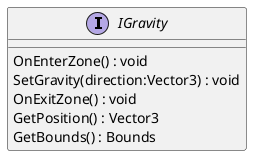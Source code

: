 @startuml
interface IGravity {
    OnEnterZone() : void
    SetGravity(direction:Vector3) : void
    OnExitZone() : void
    GetPosition() : Vector3
    GetBounds() : Bounds
}
@enduml
